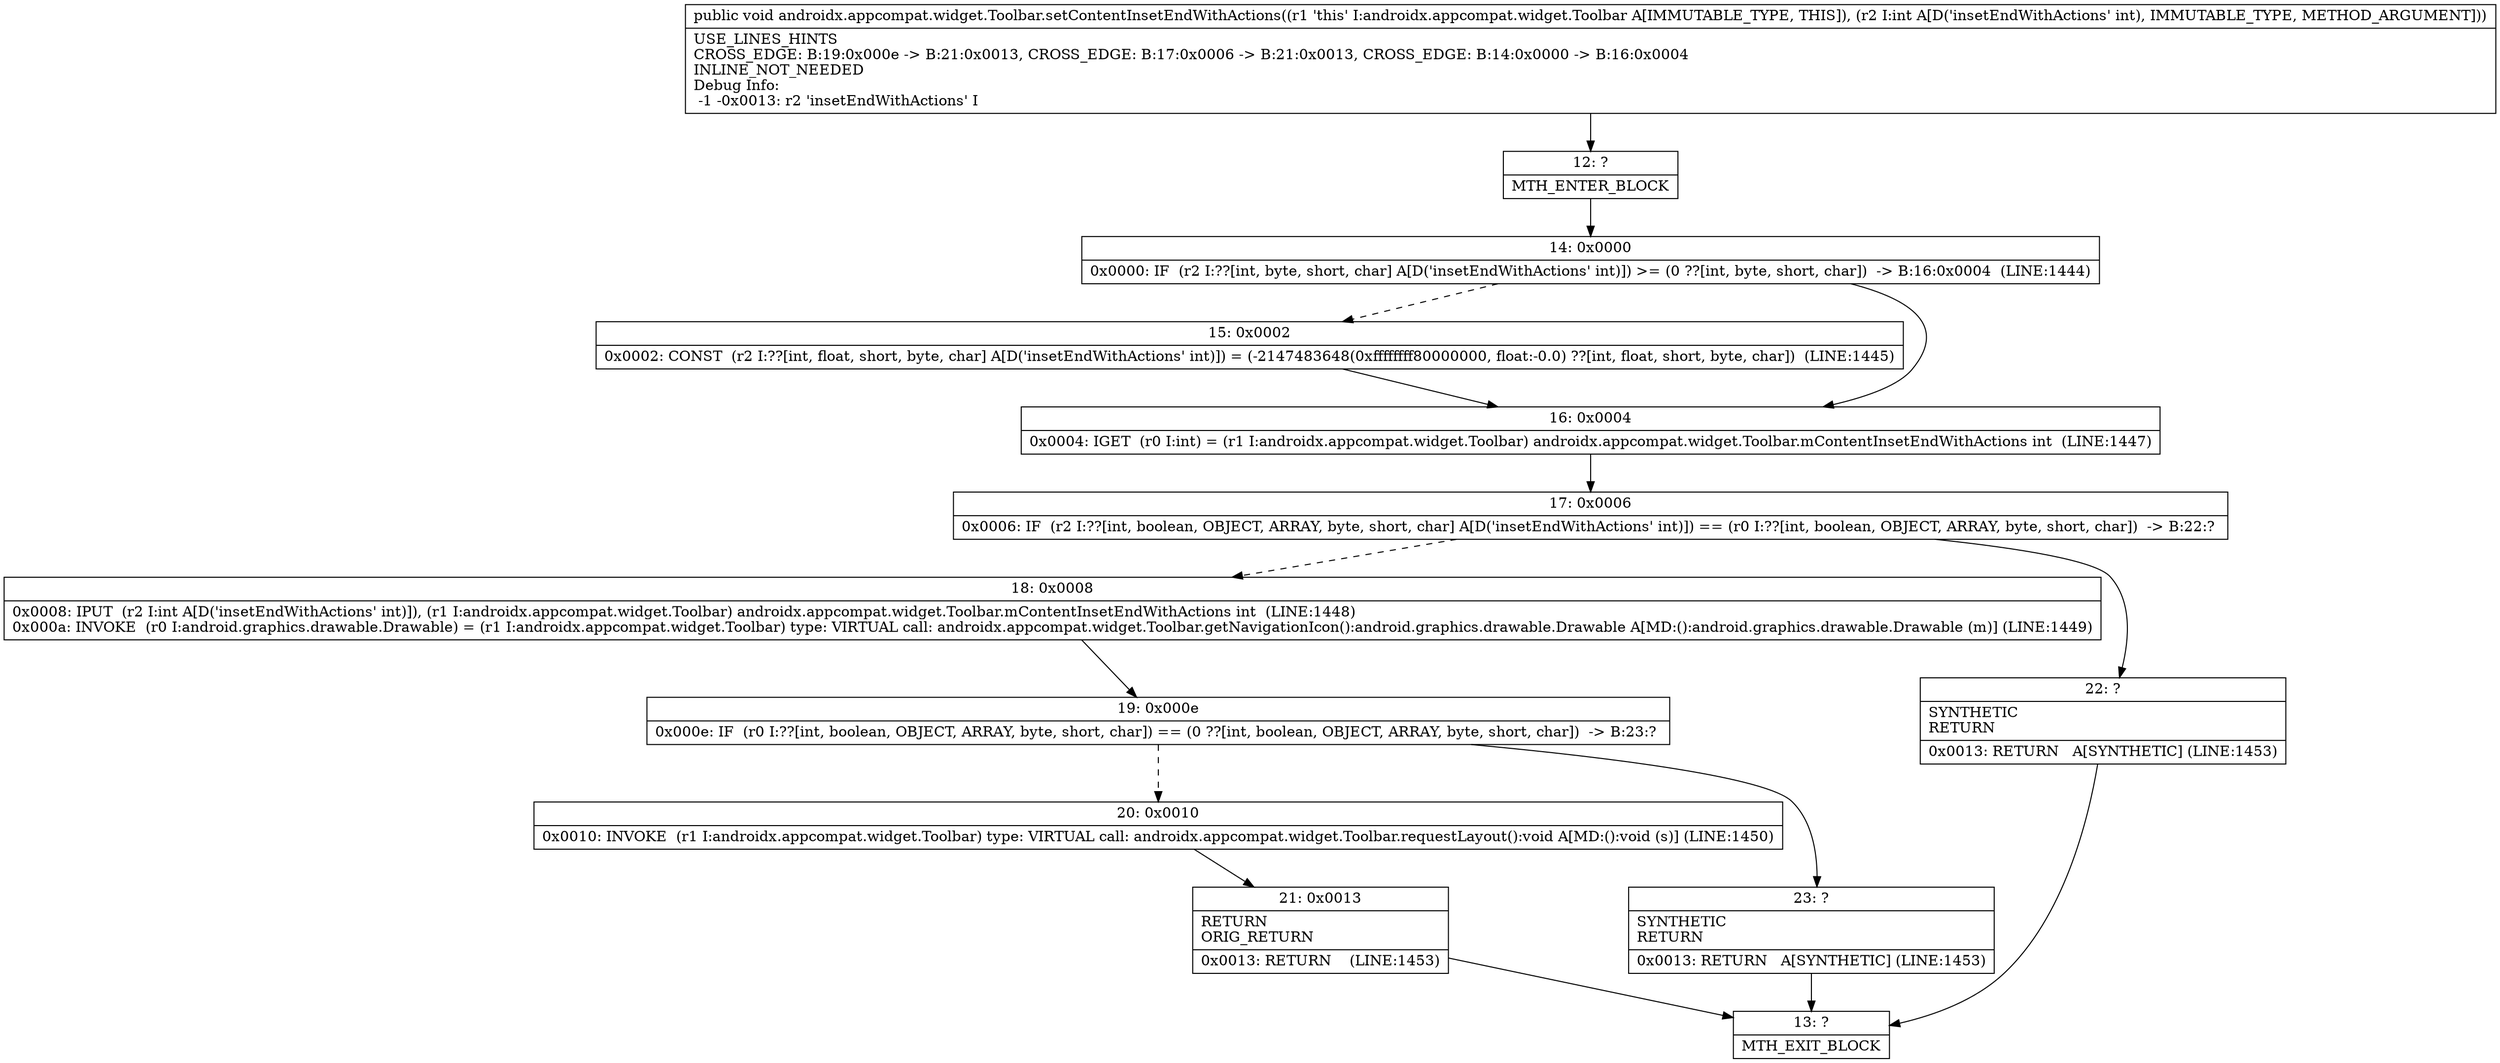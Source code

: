 digraph "CFG forandroidx.appcompat.widget.Toolbar.setContentInsetEndWithActions(I)V" {
Node_12 [shape=record,label="{12\:\ ?|MTH_ENTER_BLOCK\l}"];
Node_14 [shape=record,label="{14\:\ 0x0000|0x0000: IF  (r2 I:??[int, byte, short, char] A[D('insetEndWithActions' int)]) \>= (0 ??[int, byte, short, char])  \-\> B:16:0x0004  (LINE:1444)\l}"];
Node_15 [shape=record,label="{15\:\ 0x0002|0x0002: CONST  (r2 I:??[int, float, short, byte, char] A[D('insetEndWithActions' int)]) = (\-2147483648(0xffffffff80000000, float:\-0.0) ??[int, float, short, byte, char])  (LINE:1445)\l}"];
Node_16 [shape=record,label="{16\:\ 0x0004|0x0004: IGET  (r0 I:int) = (r1 I:androidx.appcompat.widget.Toolbar) androidx.appcompat.widget.Toolbar.mContentInsetEndWithActions int  (LINE:1447)\l}"];
Node_17 [shape=record,label="{17\:\ 0x0006|0x0006: IF  (r2 I:??[int, boolean, OBJECT, ARRAY, byte, short, char] A[D('insetEndWithActions' int)]) == (r0 I:??[int, boolean, OBJECT, ARRAY, byte, short, char])  \-\> B:22:? \l}"];
Node_18 [shape=record,label="{18\:\ 0x0008|0x0008: IPUT  (r2 I:int A[D('insetEndWithActions' int)]), (r1 I:androidx.appcompat.widget.Toolbar) androidx.appcompat.widget.Toolbar.mContentInsetEndWithActions int  (LINE:1448)\l0x000a: INVOKE  (r0 I:android.graphics.drawable.Drawable) = (r1 I:androidx.appcompat.widget.Toolbar) type: VIRTUAL call: androidx.appcompat.widget.Toolbar.getNavigationIcon():android.graphics.drawable.Drawable A[MD:():android.graphics.drawable.Drawable (m)] (LINE:1449)\l}"];
Node_19 [shape=record,label="{19\:\ 0x000e|0x000e: IF  (r0 I:??[int, boolean, OBJECT, ARRAY, byte, short, char]) == (0 ??[int, boolean, OBJECT, ARRAY, byte, short, char])  \-\> B:23:? \l}"];
Node_20 [shape=record,label="{20\:\ 0x0010|0x0010: INVOKE  (r1 I:androidx.appcompat.widget.Toolbar) type: VIRTUAL call: androidx.appcompat.widget.Toolbar.requestLayout():void A[MD:():void (s)] (LINE:1450)\l}"];
Node_21 [shape=record,label="{21\:\ 0x0013|RETURN\lORIG_RETURN\l|0x0013: RETURN    (LINE:1453)\l}"];
Node_13 [shape=record,label="{13\:\ ?|MTH_EXIT_BLOCK\l}"];
Node_23 [shape=record,label="{23\:\ ?|SYNTHETIC\lRETURN\l|0x0013: RETURN   A[SYNTHETIC] (LINE:1453)\l}"];
Node_22 [shape=record,label="{22\:\ ?|SYNTHETIC\lRETURN\l|0x0013: RETURN   A[SYNTHETIC] (LINE:1453)\l}"];
MethodNode[shape=record,label="{public void androidx.appcompat.widget.Toolbar.setContentInsetEndWithActions((r1 'this' I:androidx.appcompat.widget.Toolbar A[IMMUTABLE_TYPE, THIS]), (r2 I:int A[D('insetEndWithActions' int), IMMUTABLE_TYPE, METHOD_ARGUMENT]))  | USE_LINES_HINTS\lCROSS_EDGE: B:19:0x000e \-\> B:21:0x0013, CROSS_EDGE: B:17:0x0006 \-\> B:21:0x0013, CROSS_EDGE: B:14:0x0000 \-\> B:16:0x0004\lINLINE_NOT_NEEDED\lDebug Info:\l  \-1 \-0x0013: r2 'insetEndWithActions' I\l}"];
MethodNode -> Node_12;Node_12 -> Node_14;
Node_14 -> Node_15[style=dashed];
Node_14 -> Node_16;
Node_15 -> Node_16;
Node_16 -> Node_17;
Node_17 -> Node_18[style=dashed];
Node_17 -> Node_22;
Node_18 -> Node_19;
Node_19 -> Node_20[style=dashed];
Node_19 -> Node_23;
Node_20 -> Node_21;
Node_21 -> Node_13;
Node_23 -> Node_13;
Node_22 -> Node_13;
}

